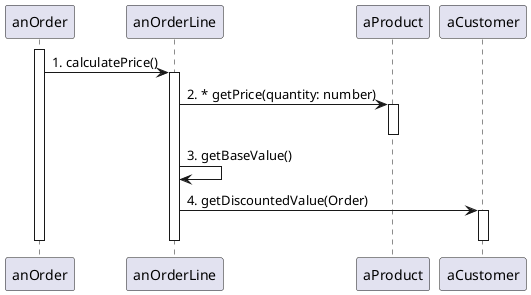 @startuml

participant "anOrder" as Order
participant "anOrderLine" as OrderLine
participant "aProduct" as Product
participant "aCustomer" as Customer

activate Order
    Order -> OrderLine: 1. calculatePrice()
    activate OrderLine
        OrderLine -> Product: 2. * getPrice(quantity: number)
        activate Product
        deactivate Product
        OrderLine -> OrderLine: 3. getBaseValue()
        OrderLine -> Customer: 4. getDiscountedValue(Order)
        activate Customer
        deactivate Customer
    deactivate OrderLine
deactivate Order
@enduml
